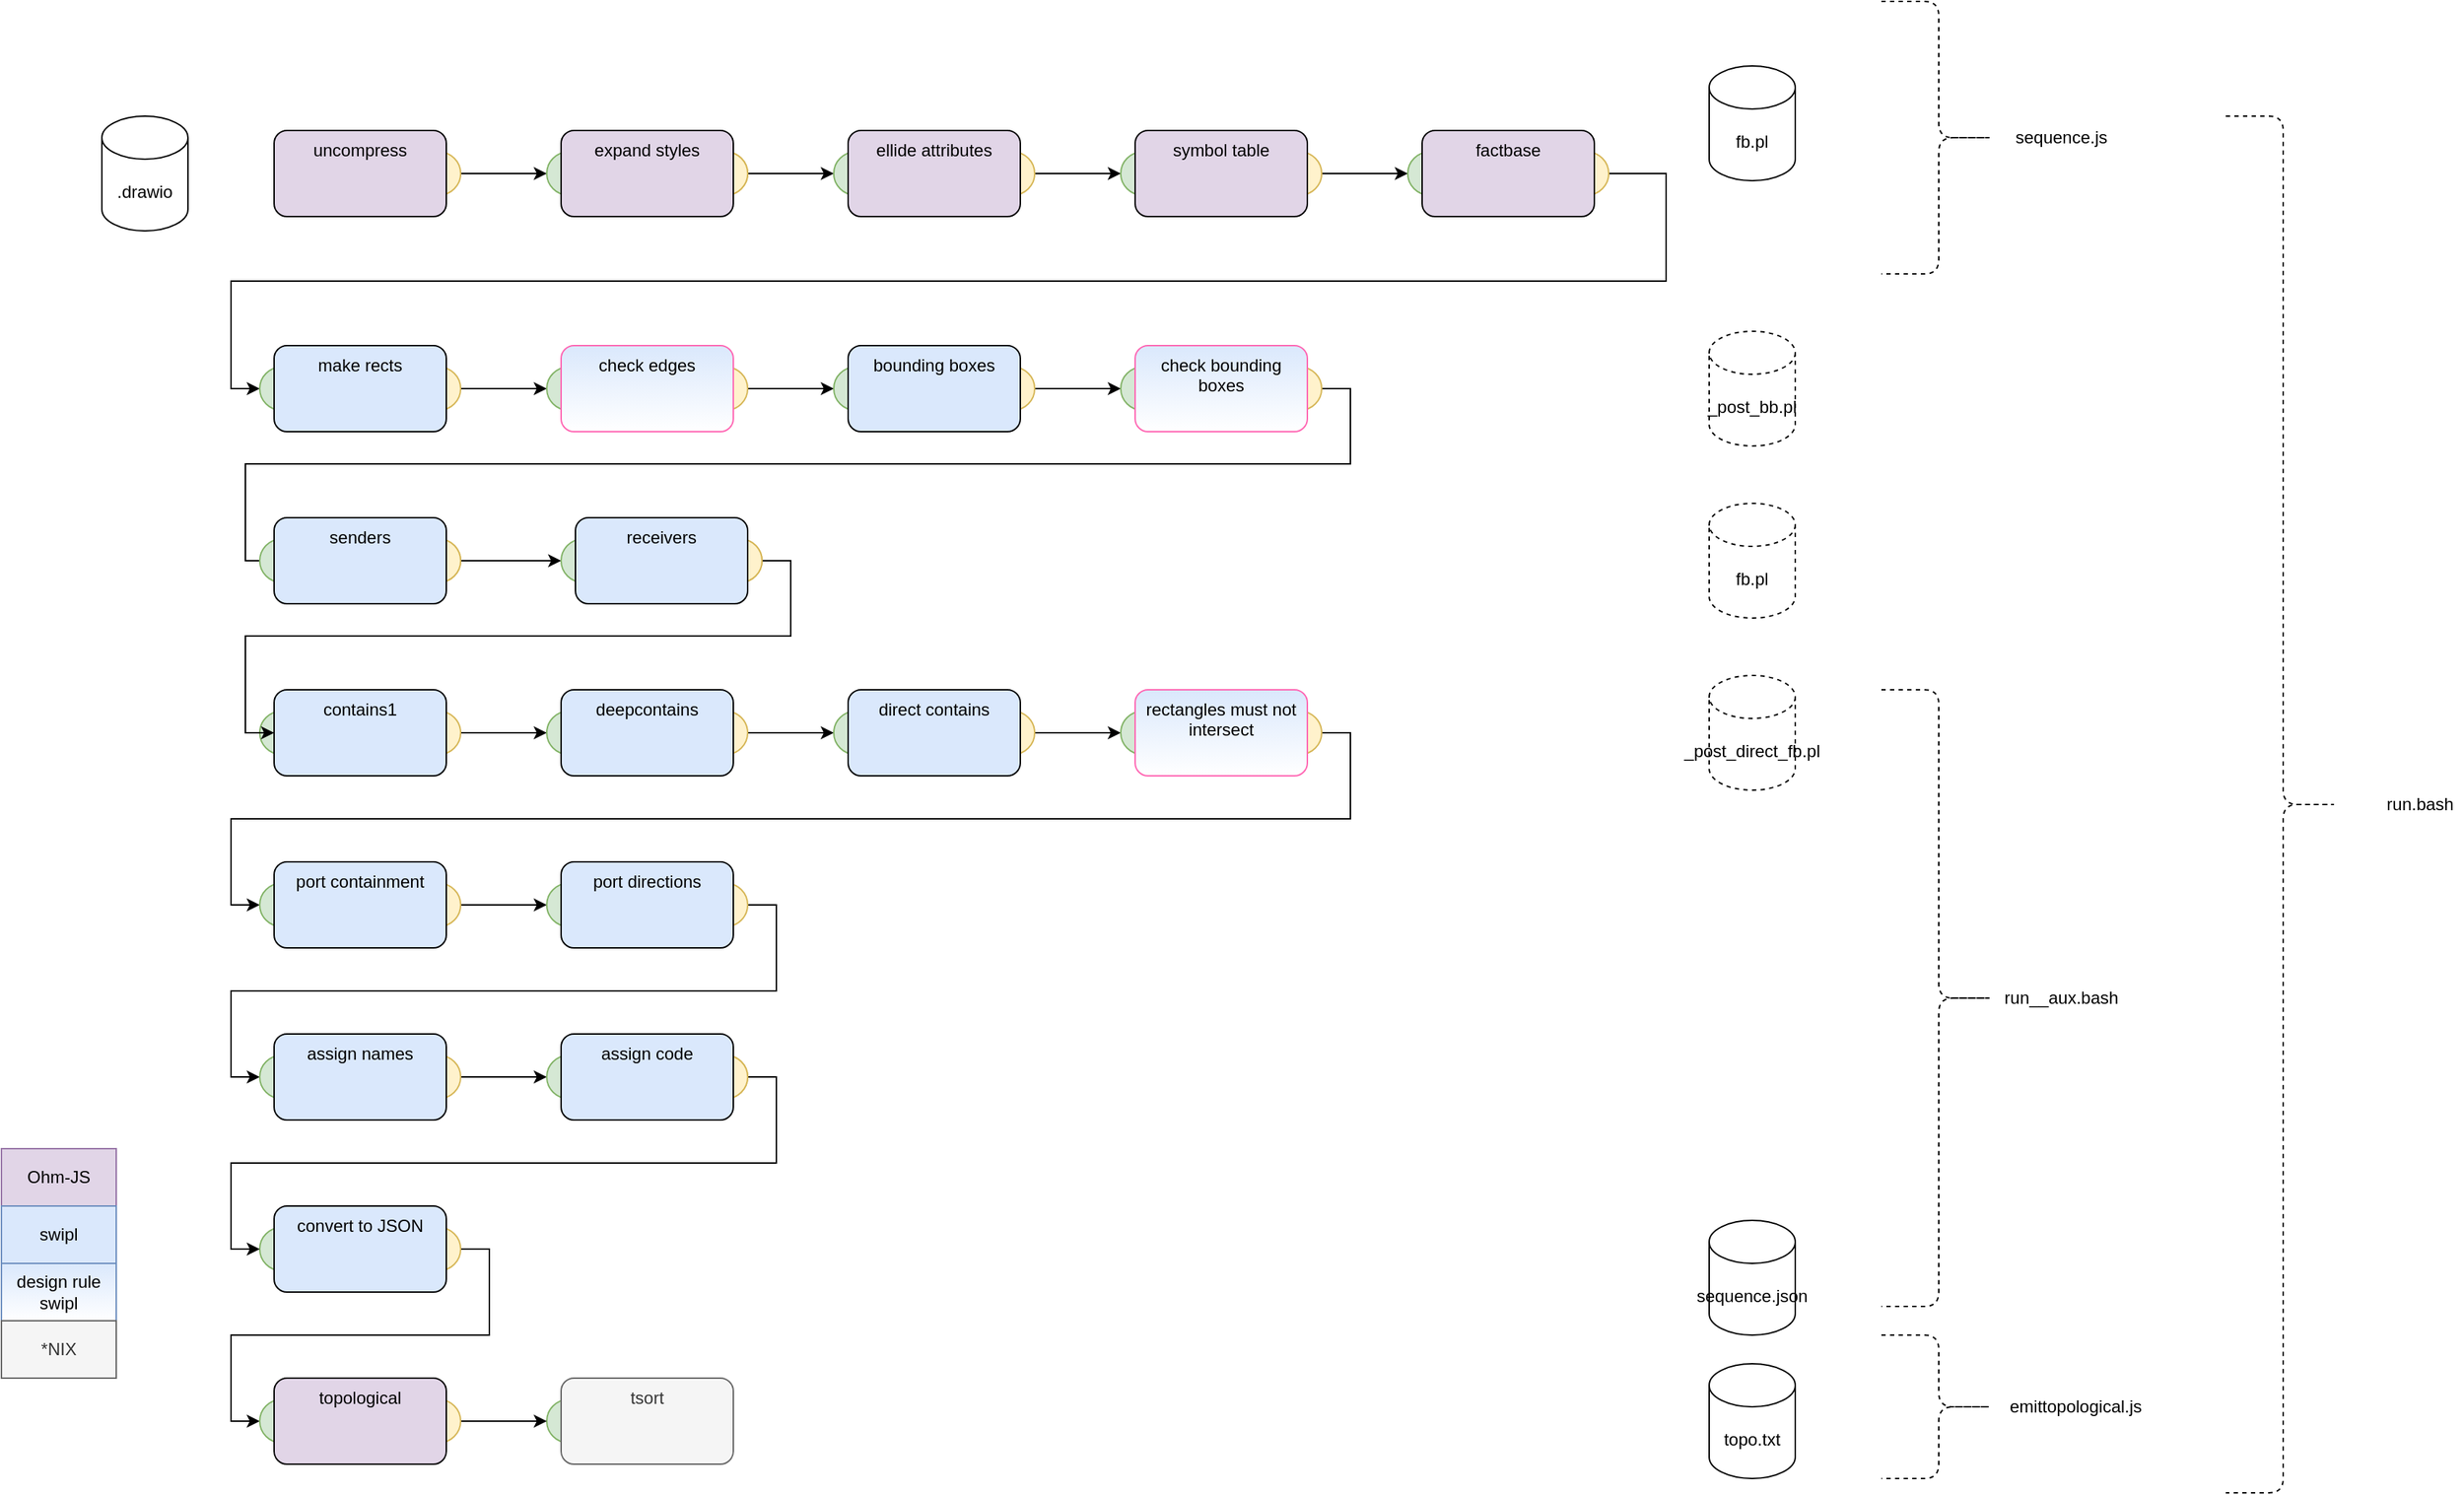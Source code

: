 <mxfile version="14.6.13" type="device"><diagram id="ZqXf5tlM1mfwnZKgCZ9A" name="Page-1"><mxGraphModel dx="1467" dy="1293" grid="1" gridSize="10" guides="1" tooltips="1" connect="1" arrows="1" fold="1" page="1" pageScale="1" pageWidth="1100" pageHeight="850" math="0" shadow="0"><root><mxCell id="0"/><mxCell id="1" parent="0"/><mxCell id="-kzl4sf7YSM1qK6IzmQz-1" value=".drawio" style="shape=cylinder3;whiteSpace=wrap;html=1;boundedLbl=1;backgroundOutline=1;size=15;" parent="1" vertex="1"><mxGeometry x="80" y="160" width="60" height="80" as="geometry"/></mxCell><mxCell id="-kzl4sf7YSM1qK6IzmQz-79" style="edgeStyle=orthogonalEdgeStyle;rounded=0;orthogonalLoop=1;jettySize=auto;html=1;entryX=0;entryY=0.5;entryDx=0;entryDy=0;" parent="1" source="-kzl4sf7YSM1qK6IzmQz-3" target="-kzl4sf7YSM1qK6IzmQz-47" edge="1"><mxGeometry relative="1" as="geometry"/></mxCell><mxCell id="-kzl4sf7YSM1qK6IzmQz-78" style="edgeStyle=orthogonalEdgeStyle;rounded=0;orthogonalLoop=1;jettySize=auto;html=1;exitX=1;exitY=0.5;exitDx=0;exitDy=0;" parent="1" source="-kzl4sf7YSM1qK6IzmQz-41" target="-kzl4sf7YSM1qK6IzmQz-46" edge="1"><mxGeometry relative="1" as="geometry"/></mxCell><mxCell id="-kzl4sf7YSM1qK6IzmQz-41" value="" style="ellipse;whiteSpace=wrap;html=1;aspect=fixed;fillColor=#fff2cc;align=center;strokeColor=#d6b656;textOpacity=50;verticalAlign=top;" parent="1" vertex="1"><mxGeometry x="300" y="185" width="30" height="30" as="geometry"/></mxCell><mxCell id="-kzl4sf7YSM1qK6IzmQz-42" value="" style="ellipse;whiteSpace=wrap;html=1;aspect=fixed;fillColor=#fff2cc;align=center;strokeColor=#d6b656;textOpacity=50;verticalAlign=top;" parent="1" vertex="1"><mxGeometry x="500" y="185" width="30" height="30" as="geometry"/></mxCell><mxCell id="-kzl4sf7YSM1qK6IzmQz-81" style="edgeStyle=orthogonalEdgeStyle;rounded=0;orthogonalLoop=1;jettySize=auto;html=1;exitX=1;exitY=0.5;exitDx=0;exitDy=0;entryX=0;entryY=0.5;entryDx=0;entryDy=0;" parent="1" source="-kzl4sf7YSM1qK6IzmQz-43" target="-kzl4sf7YSM1qK6IzmQz-48" edge="1"><mxGeometry relative="1" as="geometry"/></mxCell><mxCell id="-kzl4sf7YSM1qK6IzmQz-43" value="" style="ellipse;whiteSpace=wrap;html=1;aspect=fixed;fillColor=#fff2cc;align=center;strokeColor=#d6b656;textOpacity=50;verticalAlign=top;" parent="1" vertex="1"><mxGeometry x="700" y="185" width="30" height="30" as="geometry"/></mxCell><mxCell id="22RzQ18ZJ9e8wVaJ7EEX-2" style="edgeStyle=orthogonalEdgeStyle;rounded=0;orthogonalLoop=1;jettySize=auto;html=1;exitX=1;exitY=0.5;exitDx=0;exitDy=0;entryX=0;entryY=0.5;entryDx=0;entryDy=0;" edge="1" parent="1" source="-kzl4sf7YSM1qK6IzmQz-44" target="-kzl4sf7YSM1qK6IzmQz-49"><mxGeometry relative="1" as="geometry"/></mxCell><mxCell id="-kzl4sf7YSM1qK6IzmQz-44" value="" style="ellipse;whiteSpace=wrap;html=1;aspect=fixed;fillColor=#fff2cc;align=center;strokeColor=#d6b656;textOpacity=50;verticalAlign=top;" parent="1" vertex="1"><mxGeometry x="900" y="185" width="30" height="30" as="geometry"/></mxCell><mxCell id="-kzl4sf7YSM1qK6IzmQz-100" style="edgeStyle=orthogonalEdgeStyle;rounded=0;orthogonalLoop=1;jettySize=auto;html=1;exitX=1;exitY=0.5;exitDx=0;exitDy=0;entryX=0;entryY=0.5;entryDx=0;entryDy=0;" parent="1" source="-kzl4sf7YSM1qK6IzmQz-45" target="-kzl4sf7YSM1qK6IzmQz-54" edge="1"><mxGeometry relative="1" as="geometry"><Array as="points"><mxPoint x="1170" y="200"/><mxPoint x="1170" y="275"/><mxPoint x="170" y="275"/><mxPoint x="170" y="350"/></Array></mxGeometry></mxCell><mxCell id="-kzl4sf7YSM1qK6IzmQz-45" value="" style="ellipse;whiteSpace=wrap;html=1;aspect=fixed;fillColor=#fff2cc;align=center;strokeColor=#d6b656;textOpacity=50;verticalAlign=top;" parent="1" vertex="1"><mxGeometry x="1100" y="185" width="30" height="30" as="geometry"/></mxCell><mxCell id="-kzl4sf7YSM1qK6IzmQz-46" value="" style="ellipse;whiteSpace=wrap;html=1;aspect=fixed;fillColor=#d5e8d4;align=center;strokeColor=#82b366;textOpacity=50;verticalAlign=top;" parent="1" vertex="1"><mxGeometry x="390" y="185" width="30" height="30" as="geometry"/></mxCell><mxCell id="-kzl4sf7YSM1qK6IzmQz-47" value="" style="ellipse;whiteSpace=wrap;html=1;aspect=fixed;fillColor=#d5e8d4;align=center;strokeColor=#82b366;textOpacity=50;verticalAlign=top;" parent="1" vertex="1"><mxGeometry x="590" y="185" width="30" height="30" as="geometry"/></mxCell><mxCell id="-kzl4sf7YSM1qK6IzmQz-48" value="" style="ellipse;whiteSpace=wrap;html=1;aspect=fixed;fillColor=#d5e8d4;align=center;strokeColor=#82b366;textOpacity=50;verticalAlign=top;" parent="1" vertex="1"><mxGeometry x="790" y="185" width="30" height="30" as="geometry"/></mxCell><mxCell id="-kzl4sf7YSM1qK6IzmQz-49" value="" style="ellipse;whiteSpace=wrap;html=1;aspect=fixed;fillColor=#d5e8d4;align=center;strokeColor=#82b366;textOpacity=50;verticalAlign=top;" parent="1" vertex="1"><mxGeometry x="990" y="185" width="30" height="30" as="geometry"/></mxCell><mxCell id="-kzl4sf7YSM1qK6IzmQz-83" style="edgeStyle=orthogonalEdgeStyle;rounded=0;orthogonalLoop=1;jettySize=auto;html=1;exitX=1;exitY=0.5;exitDx=0;exitDy=0;entryX=0;entryY=0.5;entryDx=0;entryDy=0;" parent="1" source="-kzl4sf7YSM1qK6IzmQz-50" target="-kzl4sf7YSM1qK6IzmQz-55" edge="1"><mxGeometry relative="1" as="geometry"/></mxCell><mxCell id="-kzl4sf7YSM1qK6IzmQz-50" value="" style="ellipse;whiteSpace=wrap;html=1;aspect=fixed;fillColor=#fff2cc;align=center;strokeColor=#d6b656;textOpacity=50;verticalAlign=top;" parent="1" vertex="1"><mxGeometry x="300" y="335" width="30" height="30" as="geometry"/></mxCell><mxCell id="-kzl4sf7YSM1qK6IzmQz-85" style="edgeStyle=orthogonalEdgeStyle;rounded=0;orthogonalLoop=1;jettySize=auto;html=1;exitX=1;exitY=0.5;exitDx=0;exitDy=0;entryX=0;entryY=0.5;entryDx=0;entryDy=0;" parent="1" source="-kzl4sf7YSM1qK6IzmQz-51" target="-kzl4sf7YSM1qK6IzmQz-56" edge="1"><mxGeometry relative="1" as="geometry"/></mxCell><mxCell id="-kzl4sf7YSM1qK6IzmQz-51" value="" style="ellipse;whiteSpace=wrap;html=1;aspect=fixed;fillColor=#fff2cc;align=center;strokeColor=#d6b656;textOpacity=50;verticalAlign=top;" parent="1" vertex="1"><mxGeometry x="500" y="335" width="30" height="30" as="geometry"/></mxCell><mxCell id="-kzl4sf7YSM1qK6IzmQz-87" style="edgeStyle=orthogonalEdgeStyle;rounded=0;orthogonalLoop=1;jettySize=auto;html=1;exitX=1;exitY=0.5;exitDx=0;exitDy=0;" parent="1" source="-kzl4sf7YSM1qK6IzmQz-52" target="-kzl4sf7YSM1qK6IzmQz-57" edge="1"><mxGeometry relative="1" as="geometry"/></mxCell><mxCell id="-kzl4sf7YSM1qK6IzmQz-52" value="" style="ellipse;whiteSpace=wrap;html=1;aspect=fixed;fillColor=#fff2cc;align=center;strokeColor=#d6b656;textOpacity=50;verticalAlign=top;" parent="1" vertex="1"><mxGeometry x="700" y="335" width="30" height="30" as="geometry"/></mxCell><mxCell id="-kzl4sf7YSM1qK6IzmQz-139" style="edgeStyle=orthogonalEdgeStyle;rounded=0;orthogonalLoop=1;jettySize=auto;html=1;exitX=1;exitY=0.5;exitDx=0;exitDy=0;entryX=0;entryY=0.5;entryDx=0;entryDy=0;" parent="1" source="-kzl4sf7YSM1qK6IzmQz-53" target="-kzl4sf7YSM1qK6IzmQz-114" edge="1"><mxGeometry relative="1" as="geometry"/></mxCell><mxCell id="-kzl4sf7YSM1qK6IzmQz-53" value="" style="ellipse;whiteSpace=wrap;html=1;aspect=fixed;fillColor=#fff2cc;align=center;strokeColor=#d6b656;textOpacity=50;verticalAlign=top;" parent="1" vertex="1"><mxGeometry x="900" y="335" width="30" height="30" as="geometry"/></mxCell><mxCell id="-kzl4sf7YSM1qK6IzmQz-54" value="" style="ellipse;whiteSpace=wrap;html=1;aspect=fixed;fillColor=#d5e8d4;align=center;strokeColor=#82b366;textOpacity=50;verticalAlign=top;" parent="1" vertex="1"><mxGeometry x="190" y="335" width="30" height="30" as="geometry"/></mxCell><mxCell id="-kzl4sf7YSM1qK6IzmQz-55" value="" style="ellipse;whiteSpace=wrap;html=1;aspect=fixed;fillColor=#d5e8d4;align=center;strokeColor=#82b366;textOpacity=50;verticalAlign=top;" parent="1" vertex="1"><mxGeometry x="390" y="335" width="30" height="30" as="geometry"/></mxCell><mxCell id="-kzl4sf7YSM1qK6IzmQz-56" value="" style="ellipse;whiteSpace=wrap;html=1;aspect=fixed;fillColor=#d5e8d4;align=center;strokeColor=#82b366;textOpacity=50;verticalAlign=top;" parent="1" vertex="1"><mxGeometry x="590" y="335" width="30" height="30" as="geometry"/></mxCell><mxCell id="-kzl4sf7YSM1qK6IzmQz-57" value="" style="ellipse;whiteSpace=wrap;html=1;aspect=fixed;fillColor=#d5e8d4;align=center;strokeColor=#82b366;textOpacity=50;verticalAlign=top;" parent="1" vertex="1"><mxGeometry x="790" y="335" width="30" height="30" as="geometry"/></mxCell><mxCell id="-kzl4sf7YSM1qK6IzmQz-88" style="edgeStyle=orthogonalEdgeStyle;rounded=0;orthogonalLoop=1;jettySize=auto;html=1;exitX=1;exitY=0.5;exitDx=0;exitDy=0;entryX=0;entryY=0.5;entryDx=0;entryDy=0;" parent="1" source="-kzl4sf7YSM1qK6IzmQz-58" target="-kzl4sf7YSM1qK6IzmQz-63" edge="1"><mxGeometry relative="1" as="geometry"/></mxCell><mxCell id="-kzl4sf7YSM1qK6IzmQz-58" value="" style="ellipse;whiteSpace=wrap;html=1;aspect=fixed;fillColor=#fff2cc;align=center;strokeColor=#d6b656;textOpacity=50;verticalAlign=top;" parent="1" vertex="1"><mxGeometry x="300" y="575" width="30" height="30" as="geometry"/></mxCell><mxCell id="-kzl4sf7YSM1qK6IzmQz-91" style="edgeStyle=orthogonalEdgeStyle;rounded=0;orthogonalLoop=1;jettySize=auto;html=1;exitX=1;exitY=0.5;exitDx=0;exitDy=0;entryX=0;entryY=0.5;entryDx=0;entryDy=0;" parent="1" source="-kzl4sf7YSM1qK6IzmQz-59" target="-kzl4sf7YSM1qK6IzmQz-64" edge="1"><mxGeometry relative="1" as="geometry"/></mxCell><mxCell id="-kzl4sf7YSM1qK6IzmQz-59" value="" style="ellipse;whiteSpace=wrap;html=1;aspect=fixed;fillColor=#fff2cc;align=center;strokeColor=#d6b656;textOpacity=50;verticalAlign=top;" parent="1" vertex="1"><mxGeometry x="500" y="575" width="30" height="30" as="geometry"/></mxCell><mxCell id="-kzl4sf7YSM1qK6IzmQz-92" style="edgeStyle=orthogonalEdgeStyle;rounded=0;orthogonalLoop=1;jettySize=auto;html=1;exitX=1;exitY=0.5;exitDx=0;exitDy=0;entryX=0;entryY=0.5;entryDx=0;entryDy=0;" parent="1" source="-kzl4sf7YSM1qK6IzmQz-60" target="-kzl4sf7YSM1qK6IzmQz-65" edge="1"><mxGeometry relative="1" as="geometry"/></mxCell><mxCell id="-kzl4sf7YSM1qK6IzmQz-60" value="" style="ellipse;whiteSpace=wrap;html=1;aspect=fixed;fillColor=#fff2cc;align=center;strokeColor=#d6b656;textOpacity=50;verticalAlign=top;" parent="1" vertex="1"><mxGeometry x="700" y="575" width="30" height="30" as="geometry"/></mxCell><mxCell id="-kzl4sf7YSM1qK6IzmQz-98" style="edgeStyle=orthogonalEdgeStyle;rounded=0;orthogonalLoop=1;jettySize=auto;html=1;exitX=1;exitY=0.5;exitDx=0;exitDy=0;entryX=0;entryY=0.5;entryDx=0;entryDy=0;" parent="1" source="-kzl4sf7YSM1qK6IzmQz-61" target="-kzl4sf7YSM1qK6IzmQz-68" edge="1"><mxGeometry relative="1" as="geometry"/></mxCell><mxCell id="-kzl4sf7YSM1qK6IzmQz-61" value="" style="ellipse;whiteSpace=wrap;html=1;aspect=fixed;fillColor=#fff2cc;align=center;strokeColor=#d6b656;textOpacity=50;verticalAlign=top;" parent="1" vertex="1"><mxGeometry x="900" y="575" width="30" height="30" as="geometry"/></mxCell><mxCell id="-kzl4sf7YSM1qK6IzmQz-62" value="" style="ellipse;whiteSpace=wrap;html=1;aspect=fixed;fillColor=#d5e8d4;align=center;strokeColor=#82b366;textOpacity=50;verticalAlign=top;" parent="1" vertex="1"><mxGeometry x="190" y="575" width="30" height="30" as="geometry"/></mxCell><mxCell id="-kzl4sf7YSM1qK6IzmQz-63" value="" style="ellipse;whiteSpace=wrap;html=1;aspect=fixed;fillColor=#d5e8d4;align=center;strokeColor=#82b366;textOpacity=50;verticalAlign=top;" parent="1" vertex="1"><mxGeometry x="390" y="575" width="30" height="30" as="geometry"/></mxCell><mxCell id="-kzl4sf7YSM1qK6IzmQz-64" value="" style="ellipse;whiteSpace=wrap;html=1;aspect=fixed;fillColor=#d5e8d4;align=center;strokeColor=#82b366;textOpacity=50;verticalAlign=top;" parent="1" vertex="1"><mxGeometry x="590" y="575" width="30" height="30" as="geometry"/></mxCell><mxCell id="-kzl4sf7YSM1qK6IzmQz-65" value="" style="ellipse;whiteSpace=wrap;html=1;aspect=fixed;fillColor=#d5e8d4;align=center;strokeColor=#82b366;textOpacity=50;verticalAlign=top;" parent="1" vertex="1"><mxGeometry x="790" y="575" width="30" height="30" as="geometry"/></mxCell><mxCell id="-kzl4sf7YSM1qK6IzmQz-93" style="edgeStyle=orthogonalEdgeStyle;rounded=0;orthogonalLoop=1;jettySize=auto;html=1;exitX=1;exitY=0.5;exitDx=0;exitDy=0;entryX=0;entryY=0.5;entryDx=0;entryDy=0;" parent="1" source="-kzl4sf7YSM1qK6IzmQz-66" target="-kzl4sf7YSM1qK6IzmQz-69" edge="1"><mxGeometry relative="1" as="geometry"/></mxCell><mxCell id="-kzl4sf7YSM1qK6IzmQz-66" value="" style="ellipse;whiteSpace=wrap;html=1;aspect=fixed;fillColor=#fff2cc;align=center;strokeColor=#d6b656;textOpacity=50;verticalAlign=top;" parent="1" vertex="1"><mxGeometry x="300" y="695" width="30" height="30" as="geometry"/></mxCell><mxCell id="-kzl4sf7YSM1qK6IzmQz-97" style="edgeStyle=orthogonalEdgeStyle;rounded=0;orthogonalLoop=1;jettySize=auto;html=1;exitX=1;exitY=0.5;exitDx=0;exitDy=0;entryX=0;entryY=0.5;entryDx=0;entryDy=0;" parent="1" source="-kzl4sf7YSM1qK6IzmQz-67" target="-kzl4sf7YSM1qK6IzmQz-72" edge="1"><mxGeometry relative="1" as="geometry"/></mxCell><mxCell id="-kzl4sf7YSM1qK6IzmQz-67" value="" style="ellipse;whiteSpace=wrap;html=1;aspect=fixed;fillColor=#fff2cc;align=center;strokeColor=#d6b656;textOpacity=50;verticalAlign=top;" parent="1" vertex="1"><mxGeometry x="500" y="695" width="30" height="30" as="geometry"/></mxCell><mxCell id="-kzl4sf7YSM1qK6IzmQz-68" value="" style="ellipse;whiteSpace=wrap;html=1;aspect=fixed;fillColor=#d5e8d4;align=center;strokeColor=#82b366;textOpacity=50;verticalAlign=top;" parent="1" vertex="1"><mxGeometry x="190" y="695" width="30" height="30" as="geometry"/></mxCell><mxCell id="-kzl4sf7YSM1qK6IzmQz-69" value="" style="ellipse;whiteSpace=wrap;html=1;aspect=fixed;fillColor=#d5e8d4;align=center;strokeColor=#82b366;textOpacity=50;verticalAlign=top;" parent="1" vertex="1"><mxGeometry x="390" y="695" width="30" height="30" as="geometry"/></mxCell><mxCell id="-kzl4sf7YSM1qK6IzmQz-94" style="edgeStyle=orthogonalEdgeStyle;rounded=0;orthogonalLoop=1;jettySize=auto;html=1;exitX=1;exitY=0.5;exitDx=0;exitDy=0;entryX=0;entryY=0.5;entryDx=0;entryDy=0;" parent="1" source="-kzl4sf7YSM1qK6IzmQz-70" target="-kzl4sf7YSM1qK6IzmQz-73" edge="1"><mxGeometry relative="1" as="geometry"/></mxCell><mxCell id="-kzl4sf7YSM1qK6IzmQz-70" value="" style="ellipse;whiteSpace=wrap;html=1;aspect=fixed;fillColor=#fff2cc;align=center;strokeColor=#d6b656;textOpacity=50;verticalAlign=top;" parent="1" vertex="1"><mxGeometry x="300" y="815" width="30" height="30" as="geometry"/></mxCell><mxCell id="-kzl4sf7YSM1qK6IzmQz-71" value="" style="ellipse;whiteSpace=wrap;html=1;aspect=fixed;fillColor=#fff2cc;align=center;strokeColor=#d6b656;textOpacity=50;verticalAlign=top;" parent="1" vertex="1"><mxGeometry x="500" y="815" width="30" height="30" as="geometry"/></mxCell><mxCell id="-kzl4sf7YSM1qK6IzmQz-72" value="" style="ellipse;whiteSpace=wrap;html=1;aspect=fixed;fillColor=#d5e8d4;align=center;strokeColor=#82b366;textOpacity=50;verticalAlign=top;" parent="1" vertex="1"><mxGeometry x="190" y="815" width="30" height="30" as="geometry"/></mxCell><mxCell id="-kzl4sf7YSM1qK6IzmQz-73" value="" style="ellipse;whiteSpace=wrap;html=1;aspect=fixed;fillColor=#d5e8d4;align=center;strokeColor=#82b366;textOpacity=50;verticalAlign=top;" parent="1" vertex="1"><mxGeometry x="390" y="815" width="30" height="30" as="geometry"/></mxCell><mxCell id="-kzl4sf7YSM1qK6IzmQz-95" style="edgeStyle=orthogonalEdgeStyle;rounded=0;orthogonalLoop=1;jettySize=auto;html=1;exitX=1;exitY=0.5;exitDx=0;exitDy=0;entryX=0;entryY=0.5;entryDx=0;entryDy=0;" parent="1" source="-kzl4sf7YSM1qK6IzmQz-74" target="-kzl4sf7YSM1qK6IzmQz-77" edge="1"><mxGeometry relative="1" as="geometry"/></mxCell><mxCell id="-kzl4sf7YSM1qK6IzmQz-74" value="" style="ellipse;whiteSpace=wrap;html=1;aspect=fixed;fillColor=#fff2cc;align=center;strokeColor=#d6b656;textOpacity=50;verticalAlign=top;" parent="1" vertex="1"><mxGeometry x="300" y="935" width="30" height="30" as="geometry"/></mxCell><mxCell id="-kzl4sf7YSM1qK6IzmQz-76" value="" style="ellipse;whiteSpace=wrap;html=1;aspect=fixed;fillColor=#d5e8d4;align=center;strokeColor=#82b366;textOpacity=50;verticalAlign=top;" parent="1" vertex="1"><mxGeometry x="190" y="935" width="30" height="30" as="geometry"/></mxCell><mxCell id="-kzl4sf7YSM1qK6IzmQz-77" value="" style="ellipse;whiteSpace=wrap;html=1;aspect=fixed;fillColor=#d5e8d4;align=center;strokeColor=#82b366;textOpacity=50;verticalAlign=top;" parent="1" vertex="1"><mxGeometry x="190" y="1055" width="30" height="30" as="geometry"/></mxCell><mxCell id="-kzl4sf7YSM1qK6IzmQz-101" value="topo.txt" style="shape=cylinder3;whiteSpace=wrap;html=1;boundedLbl=1;backgroundOutline=1;size=15;" parent="1" vertex="1"><mxGeometry x="1200" y="1030" width="60" height="80" as="geometry"/></mxCell><mxCell id="-kzl4sf7YSM1qK6IzmQz-102" value="Ohm-JS" style="rounded=0;whiteSpace=wrap;html=1;fillColor=#e1d5e7;strokeColor=#9673a6;" parent="1" vertex="1"><mxGeometry x="10" y="880" width="80" height="40" as="geometry"/></mxCell><mxCell id="-kzl4sf7YSM1qK6IzmQz-103" value="swipl" style="rounded=0;whiteSpace=wrap;html=1;fillColor=#dae8fc;strokeColor=#6c8ebf;" parent="1" vertex="1"><mxGeometry x="10" y="920" width="80" height="40" as="geometry"/></mxCell><mxCell id="-kzl4sf7YSM1qK6IzmQz-104" value="design rule swipl" style="rounded=0;whiteSpace=wrap;html=1;strokeColor=#6c8ebf;fillColor=#dae8fc;gradientColor=#ffffff;" parent="1" vertex="1"><mxGeometry x="10" y="960" width="80" height="40" as="geometry"/></mxCell><mxCell id="-kzl4sf7YSM1qK6IzmQz-37" value="convert to JSON" style="rounded=1;whiteSpace=wrap;html=1;fillColor=#dae8fc;verticalAlign=top;" parent="1" vertex="1"><mxGeometry x="200" y="920" width="120" height="60" as="geometry"/></mxCell><mxCell id="-kzl4sf7YSM1qK6IzmQz-142" style="edgeStyle=orthogonalEdgeStyle;rounded=0;orthogonalLoop=1;jettySize=auto;html=1;exitX=1;exitY=0.5;exitDx=0;exitDy=0;entryX=0;entryY=0.5;entryDx=0;entryDy=0;" parent="1" source="-kzl4sf7YSM1qK6IzmQz-105" target="-kzl4sf7YSM1qK6IzmQz-76" edge="1"><mxGeometry relative="1" as="geometry"/></mxCell><mxCell id="-kzl4sf7YSM1qK6IzmQz-105" value="" style="ellipse;whiteSpace=wrap;html=1;aspect=fixed;fillColor=#fff2cc;align=center;strokeColor=#d6b656;textOpacity=50;verticalAlign=top;" parent="1" vertex="1"><mxGeometry x="500" y="815" width="30" height="30" as="geometry"/></mxCell><mxCell id="-kzl4sf7YSM1qK6IzmQz-29" value="port containment" style="rounded=1;whiteSpace=wrap;html=1;fillColor=#dae8fc;verticalAlign=top;" parent="1" vertex="1"><mxGeometry x="200" y="680" width="120" height="60" as="geometry"/></mxCell><mxCell id="-kzl4sf7YSM1qK6IzmQz-30" value="port directions" style="rounded=1;whiteSpace=wrap;html=1;fillColor=#dae8fc;verticalAlign=top;" parent="1" vertex="1"><mxGeometry x="400" y="680" width="120" height="60" as="geometry"/></mxCell><mxCell id="-kzl4sf7YSM1qK6IzmQz-33" value="assign names" style="rounded=1;whiteSpace=wrap;html=1;fillColor=#dae8fc;verticalAlign=top;" parent="1" vertex="1"><mxGeometry x="200" y="800" width="120" height="60" as="geometry"/></mxCell><mxCell id="-kzl4sf7YSM1qK6IzmQz-34" value="assign code" style="rounded=1;whiteSpace=wrap;html=1;fillColor=#dae8fc;verticalAlign=top;" parent="1" vertex="1"><mxGeometry x="400" y="800" width="120" height="60" as="geometry"/></mxCell><mxCell id="-kzl4sf7YSM1qK6IzmQz-2" value="uncompress" style="rounded=1;whiteSpace=wrap;html=1;fillColor=#e1d5e7;verticalAlign=top;" parent="1" vertex="1"><mxGeometry x="200" y="170" width="120" height="60" as="geometry"/></mxCell><mxCell id="-kzl4sf7YSM1qK6IzmQz-4" value="ellide attributes" style="rounded=1;whiteSpace=wrap;html=1;fillColor=#e1d5e7;verticalAlign=top;" parent="1" vertex="1"><mxGeometry x="600" y="170" width="120" height="60" as="geometry"/></mxCell><mxCell id="-kzl4sf7YSM1qK6IzmQz-5" value="symbol table" style="rounded=1;whiteSpace=wrap;html=1;fillColor=#e1d5e7;verticalAlign=top;" parent="1" vertex="1"><mxGeometry x="800" y="170" width="120" height="60" as="geometry"/></mxCell><mxCell id="-kzl4sf7YSM1qK6IzmQz-6" value="factbase" style="rounded=1;whiteSpace=wrap;html=1;fillColor=#e1d5e7;verticalAlign=top;" parent="1" vertex="1"><mxGeometry x="1000" y="170" width="120" height="60" as="geometry"/></mxCell><mxCell id="-kzl4sf7YSM1qK6IzmQz-12" value="make rects" style="rounded=1;whiteSpace=wrap;html=1;fillColor=#dae8fc;verticalAlign=top;" parent="1" vertex="1"><mxGeometry x="200" y="320" width="120" height="60" as="geometry"/></mxCell><mxCell id="-kzl4sf7YSM1qK6IzmQz-13" value="check edges" style="rounded=1;whiteSpace=wrap;html=1;verticalAlign=top;fillColor=#dae8fc;gradientColor=#ffffff;strokeColor=#FF66B3;" parent="1" vertex="1"><mxGeometry x="400" y="320" width="120" height="60" as="geometry"/></mxCell><mxCell id="-kzl4sf7YSM1qK6IzmQz-14" value="bounding boxes" style="rounded=1;whiteSpace=wrap;html=1;fillColor=#dae8fc;verticalAlign=top;" parent="1" vertex="1"><mxGeometry x="600" y="320" width="120" height="60" as="geometry"/></mxCell><mxCell id="-kzl4sf7YSM1qK6IzmQz-15" value="check bounding boxes" style="rounded=1;whiteSpace=wrap;html=1;verticalAlign=top;fillColor=#dae8fc;gradientColor=#ffffff;strokeColor=#FF66B3;" parent="1" vertex="1"><mxGeometry x="800" y="320" width="120" height="60" as="geometry"/></mxCell><mxCell id="-kzl4sf7YSM1qK6IzmQz-20" value="contains1" style="rounded=1;whiteSpace=wrap;html=1;fillColor=#dae8fc;verticalAlign=top;" parent="1" vertex="1"><mxGeometry x="200" y="560" width="120" height="60" as="geometry"/></mxCell><mxCell id="-kzl4sf7YSM1qK6IzmQz-21" value="deepcontains" style="rounded=1;whiteSpace=wrap;html=1;fillColor=#dae8fc;verticalAlign=top;" parent="1" vertex="1"><mxGeometry x="400" y="560" width="120" height="60" as="geometry"/></mxCell><mxCell id="-kzl4sf7YSM1qK6IzmQz-22" value="direct contains" style="rounded=1;whiteSpace=wrap;html=1;fillColor=#dae8fc;verticalAlign=top;" parent="1" vertex="1"><mxGeometry x="600" y="560" width="120" height="60" as="geometry"/></mxCell><mxCell id="-kzl4sf7YSM1qK6IzmQz-26" value="rectangles must not intersect" style="rounded=1;whiteSpace=wrap;html=1;verticalAlign=top;fillColor=#dae8fc;gradientColor=#ffffff;strokeColor=#FF66B3;" parent="1" vertex="1"><mxGeometry x="800" y="560" width="120" height="60" as="geometry"/></mxCell><mxCell id="-kzl4sf7YSM1qK6IzmQz-107" value="sequence.json" style="shape=cylinder3;whiteSpace=wrap;html=1;boundedLbl=1;backgroundOutline=1;size=15;" parent="1" vertex="1"><mxGeometry x="1200" y="930" width="60" height="80" as="geometry"/></mxCell><mxCell id="-kzl4sf7YSM1qK6IzmQz-108" value="fb.pl" style="shape=cylinder3;whiteSpace=wrap;html=1;boundedLbl=1;backgroundOutline=1;size=15;" parent="1" vertex="1"><mxGeometry x="1200" y="125" width="60" height="80" as="geometry"/></mxCell><mxCell id="-kzl4sf7YSM1qK6IzmQz-109" value="_post_bb.pl" style="shape=cylinder3;whiteSpace=wrap;html=1;boundedLbl=1;backgroundOutline=1;size=15;dashed=1;" parent="1" vertex="1"><mxGeometry x="1200" y="310" width="60" height="80" as="geometry"/></mxCell><mxCell id="-kzl4sf7YSM1qK6IzmQz-110" value="_post_direct_fb.pl" style="shape=cylinder3;whiteSpace=wrap;html=1;boundedLbl=1;backgroundOutline=1;size=15;dashed=1;" parent="1" vertex="1"><mxGeometry x="1200" y="550" width="60" height="80" as="geometry"/></mxCell><mxCell id="-kzl4sf7YSM1qK6IzmQz-111" value="" style="ellipse;whiteSpace=wrap;html=1;aspect=fixed;fillColor=#fff2cc;align=center;strokeColor=#d6b656;textOpacity=50;verticalAlign=top;" parent="1" vertex="1"><mxGeometry x="300" y="455" width="30" height="30" as="geometry"/></mxCell><mxCell id="-kzl4sf7YSM1qK6IzmQz-112" value="" style="ellipse;whiteSpace=wrap;html=1;aspect=fixed;fillColor=#d5e8d4;align=center;strokeColor=#82b366;textOpacity=50;verticalAlign=top;" parent="1" vertex="1"><mxGeometry x="190" y="455" width="30" height="30" as="geometry"/></mxCell><mxCell id="-kzl4sf7YSM1qK6IzmQz-119" style="edgeStyle=orthogonalEdgeStyle;rounded=0;orthogonalLoop=1;jettySize=auto;html=1;exitX=1;exitY=0.5;exitDx=0;exitDy=0;entryX=0;entryY=0.5;entryDx=0;entryDy=0;" parent="1" source="-kzl4sf7YSM1qK6IzmQz-113" target="-kzl4sf7YSM1qK6IzmQz-116" edge="1"><mxGeometry relative="1" as="geometry"/></mxCell><mxCell id="-kzl4sf7YSM1qK6IzmQz-113" value="" style="ellipse;whiteSpace=wrap;html=1;aspect=fixed;fillColor=#fff2cc;align=center;strokeColor=#d6b656;textOpacity=50;verticalAlign=top;" parent="1" vertex="1"><mxGeometry x="300" y="455" width="30" height="30" as="geometry"/></mxCell><mxCell id="-kzl4sf7YSM1qK6IzmQz-114" value="senders" style="rounded=1;whiteSpace=wrap;html=1;fillColor=#dae8fc;verticalAlign=top;" parent="1" vertex="1"><mxGeometry x="200" y="440" width="120" height="60" as="geometry"/></mxCell><mxCell id="-kzl4sf7YSM1qK6IzmQz-115" value="" style="ellipse;whiteSpace=wrap;html=1;aspect=fixed;fillColor=#fff2cc;align=center;strokeColor=#d6b656;textOpacity=50;verticalAlign=top;" parent="1" vertex="1"><mxGeometry x="510" y="455" width="30" height="30" as="geometry"/></mxCell><mxCell id="-kzl4sf7YSM1qK6IzmQz-116" value="" style="ellipse;whiteSpace=wrap;html=1;aspect=fixed;fillColor=#d5e8d4;align=center;strokeColor=#82b366;textOpacity=50;verticalAlign=top;" parent="1" vertex="1"><mxGeometry x="400" y="455" width="30" height="30" as="geometry"/></mxCell><mxCell id="-kzl4sf7YSM1qK6IzmQz-141" style="edgeStyle=orthogonalEdgeStyle;rounded=0;orthogonalLoop=1;jettySize=auto;html=1;exitX=1;exitY=0.5;exitDx=0;exitDy=0;entryX=0;entryY=0.5;entryDx=0;entryDy=0;" parent="1" source="-kzl4sf7YSM1qK6IzmQz-117" target="-kzl4sf7YSM1qK6IzmQz-20" edge="1"><mxGeometry relative="1" as="geometry"/></mxCell><mxCell id="-kzl4sf7YSM1qK6IzmQz-117" value="" style="ellipse;whiteSpace=wrap;html=1;aspect=fixed;fillColor=#fff2cc;align=center;strokeColor=#d6b656;textOpacity=50;verticalAlign=top;" parent="1" vertex="1"><mxGeometry x="510" y="455" width="30" height="30" as="geometry"/></mxCell><mxCell id="-kzl4sf7YSM1qK6IzmQz-118" value="receivers" style="rounded=1;whiteSpace=wrap;html=1;fillColor=#dae8fc;verticalAlign=top;" parent="1" vertex="1"><mxGeometry x="410" y="440" width="120" height="60" as="geometry"/></mxCell><mxCell id="-kzl4sf7YSM1qK6IzmQz-123" value="" style="ellipse;whiteSpace=wrap;html=1;aspect=fixed;fillColor=#fff2cc;align=center;strokeColor=#d6b656;textOpacity=50;verticalAlign=top;" parent="1" vertex="1"><mxGeometry x="500" y="185" width="30" height="30" as="geometry"/></mxCell><mxCell id="-kzl4sf7YSM1qK6IzmQz-3" value="expand styles" style="rounded=1;whiteSpace=wrap;html=1;fillColor=#e1d5e7;verticalAlign=top;" parent="1" vertex="1"><mxGeometry x="400" y="170" width="120" height="60" as="geometry"/></mxCell><mxCell id="-kzl4sf7YSM1qK6IzmQz-126" value="" style="shape=curlyBracket;whiteSpace=wrap;html=1;rounded=1;flipH=1;dashed=1;fillColor=#CCFFFF;gradientColor=#ffffff;" parent="1" vertex="1"><mxGeometry x="1320" y="560" width="80" height="430" as="geometry"/></mxCell><mxCell id="-kzl4sf7YSM1qK6IzmQz-127" value="" style="shape=curlyBracket;whiteSpace=wrap;html=1;rounded=1;flipH=1;dashed=1;fillColor=#CCFFFF;gradientColor=#ffffff;" parent="1" vertex="1"><mxGeometry x="1320" y="1010" width="80" height="100" as="geometry"/></mxCell><mxCell id="-kzl4sf7YSM1qK6IzmQz-128" value="" style="shape=curlyBracket;whiteSpace=wrap;html=1;rounded=1;flipH=1;dashed=1;fillColor=#CCFFFF;gradientColor=#ffffff;" parent="1" vertex="1"><mxGeometry x="1320" y="80" width="80" height="190" as="geometry"/></mxCell><mxCell id="-kzl4sf7YSM1qK6IzmQz-129" value="run__aux.bash" style="text;html=1;align=center;verticalAlign=middle;resizable=0;points=[];autosize=1;strokeColor=none;" parent="1" vertex="1"><mxGeometry x="1400" y="765" width="90" height="20" as="geometry"/></mxCell><mxCell id="-kzl4sf7YSM1qK6IzmQz-130" value="" style="shape=curlyBracket;whiteSpace=wrap;html=1;rounded=1;flipH=1;dashed=1;fillColor=#CCFFFF;gradientColor=#ffffff;" parent="1" vertex="1"><mxGeometry x="1560" y="160" width="80" height="960" as="geometry"/></mxCell><mxCell id="-kzl4sf7YSM1qK6IzmQz-131" value="run.bash" style="text;html=1;align=center;verticalAlign=middle;resizable=0;points=[];autosize=1;strokeColor=none;" parent="1" vertex="1"><mxGeometry x="1665" y="630" width="60" height="20" as="geometry"/></mxCell><mxCell id="-kzl4sf7YSM1qK6IzmQz-132" value="sequence.js" style="text;html=1;align=center;verticalAlign=middle;resizable=0;points=[];autosize=1;strokeColor=none;" parent="1" vertex="1"><mxGeometry x="1405" y="165" width="80" height="20" as="geometry"/></mxCell><mxCell id="-kzl4sf7YSM1qK6IzmQz-133" value="emittopological.js" style="text;html=1;align=center;verticalAlign=middle;resizable=0;points=[];autosize=1;strokeColor=none;" parent="1" vertex="1"><mxGeometry x="1400" y="1050" width="110" height="20" as="geometry"/></mxCell><mxCell id="-kzl4sf7YSM1qK6IzmQz-135" value="" style="ellipse;whiteSpace=wrap;html=1;aspect=fixed;fillColor=#d5e8d4;align=center;strokeColor=#82b366;textOpacity=50;verticalAlign=top;" parent="1" vertex="1"><mxGeometry x="390" y="1055" width="30" height="30" as="geometry"/></mxCell><mxCell id="-kzl4sf7YSM1qK6IzmQz-137" style="edgeStyle=orthogonalEdgeStyle;rounded=0;orthogonalLoop=1;jettySize=auto;html=1;exitX=1;exitY=0.5;exitDx=0;exitDy=0;entryX=0;entryY=0.5;entryDx=0;entryDy=0;" parent="1" source="-kzl4sf7YSM1qK6IzmQz-136" target="-kzl4sf7YSM1qK6IzmQz-135" edge="1"><mxGeometry relative="1" as="geometry"/></mxCell><mxCell id="-kzl4sf7YSM1qK6IzmQz-136" value="" style="ellipse;whiteSpace=wrap;html=1;aspect=fixed;fillColor=#fff2cc;align=center;strokeColor=#d6b656;textOpacity=50;verticalAlign=top;" parent="1" vertex="1"><mxGeometry x="300" y="1055" width="30" height="30" as="geometry"/></mxCell><mxCell id="-kzl4sf7YSM1qK6IzmQz-39" value="topological" style="rounded=1;whiteSpace=wrap;html=1;fillColor=#e1d5e7;verticalAlign=top;" parent="1" vertex="1"><mxGeometry x="200" y="1040" width="120" height="60" as="geometry"/></mxCell><mxCell id="-kzl4sf7YSM1qK6IzmQz-134" value="tsort" style="rounded=1;whiteSpace=wrap;html=1;fillColor=#f5f5f5;strokeColor=#666666;verticalAlign=top;fontColor=#333333;" parent="1" vertex="1"><mxGeometry x="400" y="1040" width="120" height="60" as="geometry"/></mxCell><mxCell id="-kzl4sf7YSM1qK6IzmQz-138" value="*NIX" style="rounded=0;whiteSpace=wrap;html=1;strokeColor=#666666;fillColor=#f5f5f5;fontColor=#333333;" parent="1" vertex="1"><mxGeometry x="10" y="1000" width="80" height="40" as="geometry"/></mxCell><mxCell id="-kzl4sf7YSM1qK6IzmQz-143" value="fb.pl" style="shape=cylinder3;whiteSpace=wrap;html=1;boundedLbl=1;backgroundOutline=1;size=15;dashed=1;" parent="1" vertex="1"><mxGeometry x="1200" y="430" width="60" height="80" as="geometry"/></mxCell></root></mxGraphModel></diagram></mxfile>